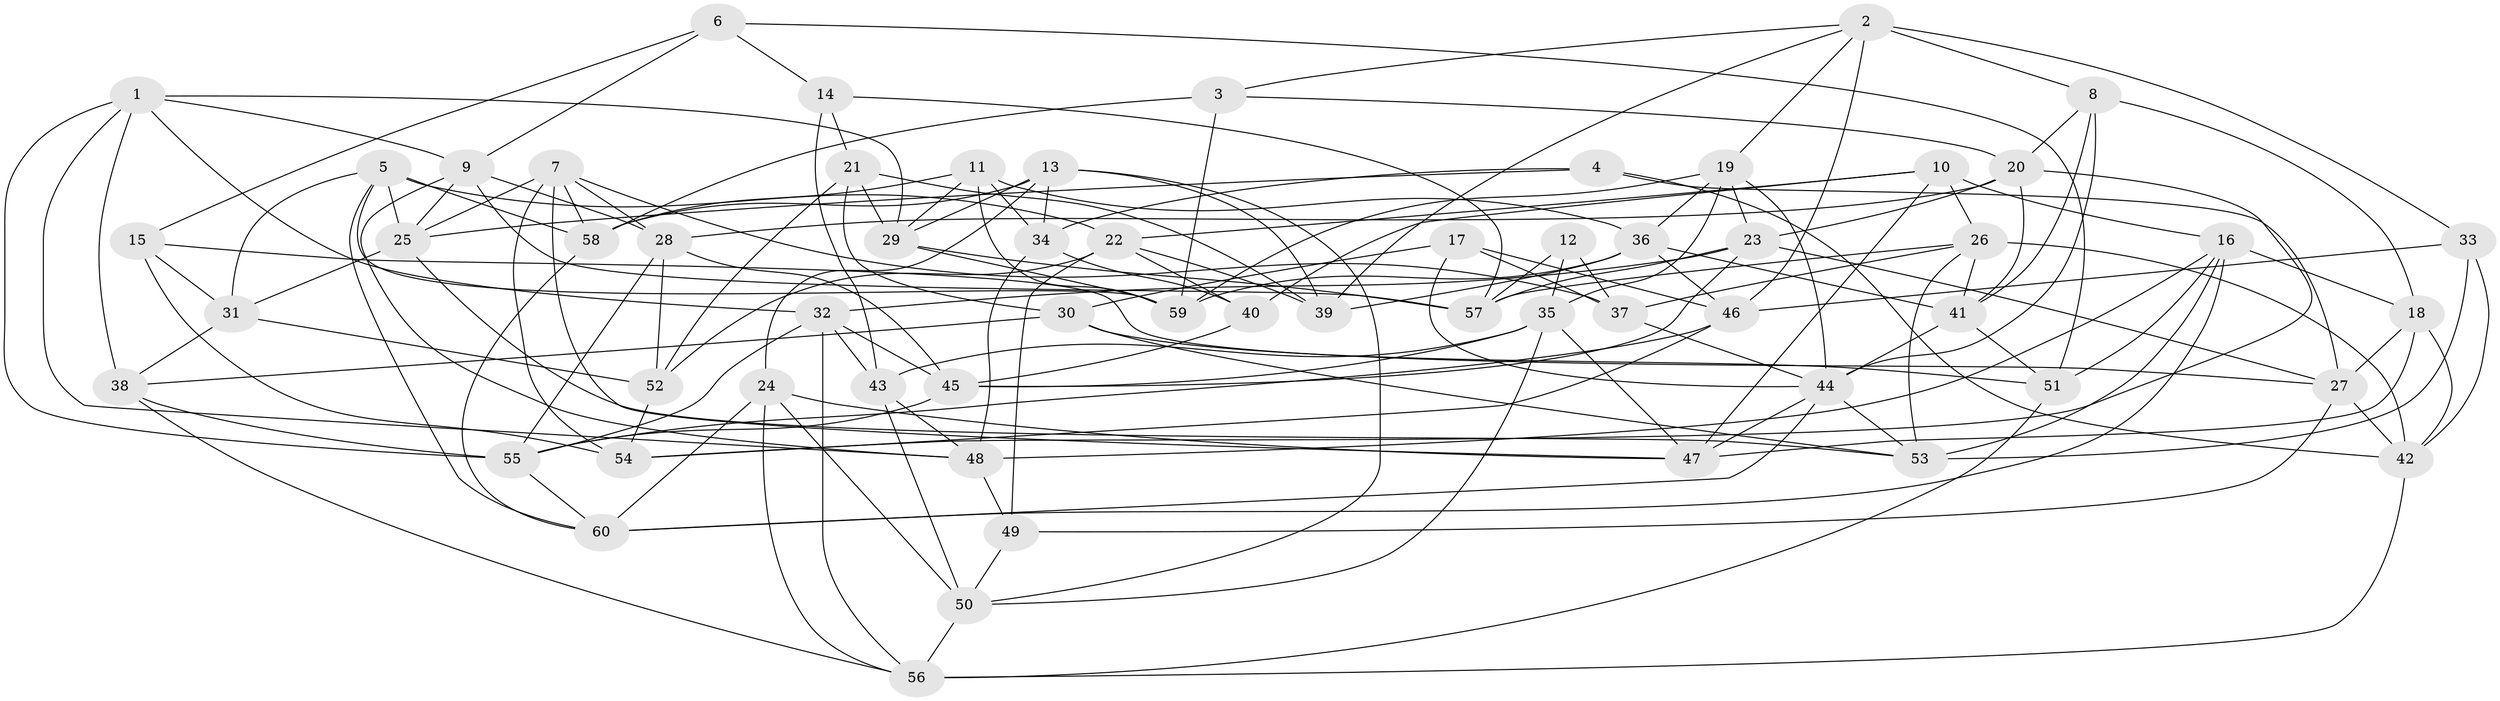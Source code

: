 // original degree distribution, {4: 1.0}
// Generated by graph-tools (version 1.1) at 2025/03/03/09/25 03:03:04]
// undirected, 60 vertices, 163 edges
graph export_dot {
graph [start="1"]
  node [color=gray90,style=filled];
  1;
  2;
  3;
  4;
  5;
  6;
  7;
  8;
  9;
  10;
  11;
  12;
  13;
  14;
  15;
  16;
  17;
  18;
  19;
  20;
  21;
  22;
  23;
  24;
  25;
  26;
  27;
  28;
  29;
  30;
  31;
  32;
  33;
  34;
  35;
  36;
  37;
  38;
  39;
  40;
  41;
  42;
  43;
  44;
  45;
  46;
  47;
  48;
  49;
  50;
  51;
  52;
  53;
  54;
  55;
  56;
  57;
  58;
  59;
  60;
  1 -- 9 [weight=1.0];
  1 -- 29 [weight=1.0];
  1 -- 32 [weight=1.0];
  1 -- 38 [weight=1.0];
  1 -- 48 [weight=1.0];
  1 -- 55 [weight=1.0];
  2 -- 3 [weight=1.0];
  2 -- 8 [weight=1.0];
  2 -- 19 [weight=1.0];
  2 -- 33 [weight=1.0];
  2 -- 39 [weight=1.0];
  2 -- 46 [weight=1.0];
  3 -- 20 [weight=1.0];
  3 -- 58 [weight=1.0];
  3 -- 59 [weight=1.0];
  4 -- 25 [weight=1.0];
  4 -- 27 [weight=1.0];
  4 -- 34 [weight=1.0];
  4 -- 42 [weight=1.0];
  5 -- 22 [weight=1.0];
  5 -- 25 [weight=1.0];
  5 -- 31 [weight=1.0];
  5 -- 58 [weight=1.0];
  5 -- 59 [weight=1.0];
  5 -- 60 [weight=1.0];
  6 -- 9 [weight=1.0];
  6 -- 14 [weight=1.0];
  6 -- 15 [weight=1.0];
  6 -- 51 [weight=1.0];
  7 -- 25 [weight=1.0];
  7 -- 28 [weight=1.0];
  7 -- 37 [weight=1.0];
  7 -- 47 [weight=1.0];
  7 -- 54 [weight=1.0];
  7 -- 58 [weight=1.0];
  8 -- 18 [weight=2.0];
  8 -- 20 [weight=1.0];
  8 -- 41 [weight=1.0];
  8 -- 44 [weight=1.0];
  9 -- 25 [weight=1.0];
  9 -- 28 [weight=1.0];
  9 -- 48 [weight=1.0];
  9 -- 57 [weight=1.0];
  10 -- 16 [weight=1.0];
  10 -- 22 [weight=1.0];
  10 -- 26 [weight=1.0];
  10 -- 40 [weight=1.0];
  10 -- 47 [weight=2.0];
  11 -- 29 [weight=1.0];
  11 -- 34 [weight=2.0];
  11 -- 36 [weight=1.0];
  11 -- 58 [weight=1.0];
  11 -- 59 [weight=1.0];
  12 -- 35 [weight=1.0];
  12 -- 37 [weight=2.0];
  12 -- 57 [weight=1.0];
  13 -- 24 [weight=1.0];
  13 -- 29 [weight=1.0];
  13 -- 34 [weight=1.0];
  13 -- 39 [weight=1.0];
  13 -- 50 [weight=1.0];
  13 -- 58 [weight=1.0];
  14 -- 21 [weight=2.0];
  14 -- 43 [weight=2.0];
  14 -- 57 [weight=1.0];
  15 -- 27 [weight=1.0];
  15 -- 31 [weight=2.0];
  15 -- 54 [weight=2.0];
  16 -- 18 [weight=1.0];
  16 -- 48 [weight=1.0];
  16 -- 51 [weight=1.0];
  16 -- 53 [weight=1.0];
  16 -- 60 [weight=1.0];
  17 -- 30 [weight=1.0];
  17 -- 37 [weight=1.0];
  17 -- 44 [weight=1.0];
  17 -- 46 [weight=1.0];
  18 -- 27 [weight=1.0];
  18 -- 42 [weight=1.0];
  18 -- 47 [weight=1.0];
  19 -- 23 [weight=1.0];
  19 -- 35 [weight=1.0];
  19 -- 36 [weight=1.0];
  19 -- 44 [weight=1.0];
  19 -- 59 [weight=1.0];
  20 -- 23 [weight=1.0];
  20 -- 28 [weight=1.0];
  20 -- 41 [weight=1.0];
  20 -- 54 [weight=1.0];
  21 -- 29 [weight=1.0];
  21 -- 30 [weight=1.0];
  21 -- 39 [weight=1.0];
  21 -- 52 [weight=1.0];
  22 -- 39 [weight=2.0];
  22 -- 40 [weight=1.0];
  22 -- 49 [weight=1.0];
  22 -- 52 [weight=2.0];
  23 -- 27 [weight=1.0];
  23 -- 32 [weight=1.0];
  23 -- 45 [weight=1.0];
  23 -- 57 [weight=1.0];
  24 -- 47 [weight=2.0];
  24 -- 50 [weight=1.0];
  24 -- 56 [weight=1.0];
  24 -- 60 [weight=1.0];
  25 -- 31 [weight=1.0];
  25 -- 53 [weight=1.0];
  26 -- 37 [weight=1.0];
  26 -- 41 [weight=1.0];
  26 -- 42 [weight=1.0];
  26 -- 53 [weight=1.0];
  26 -- 57 [weight=1.0];
  27 -- 42 [weight=1.0];
  27 -- 49 [weight=1.0];
  28 -- 45 [weight=1.0];
  28 -- 52 [weight=1.0];
  28 -- 55 [weight=1.0];
  29 -- 57 [weight=1.0];
  29 -- 59 [weight=1.0];
  30 -- 38 [weight=1.0];
  30 -- 51 [weight=2.0];
  30 -- 53 [weight=1.0];
  31 -- 38 [weight=1.0];
  31 -- 52 [weight=1.0];
  32 -- 43 [weight=1.0];
  32 -- 45 [weight=1.0];
  32 -- 55 [weight=1.0];
  32 -- 56 [weight=1.0];
  33 -- 42 [weight=1.0];
  33 -- 46 [weight=1.0];
  33 -- 53 [weight=1.0];
  34 -- 40 [weight=1.0];
  34 -- 48 [weight=1.0];
  35 -- 43 [weight=1.0];
  35 -- 45 [weight=1.0];
  35 -- 47 [weight=1.0];
  35 -- 50 [weight=1.0];
  36 -- 39 [weight=1.0];
  36 -- 41 [weight=1.0];
  36 -- 46 [weight=1.0];
  36 -- 59 [weight=1.0];
  37 -- 44 [weight=1.0];
  38 -- 55 [weight=2.0];
  38 -- 56 [weight=1.0];
  40 -- 45 [weight=1.0];
  41 -- 44 [weight=1.0];
  41 -- 51 [weight=1.0];
  42 -- 56 [weight=1.0];
  43 -- 48 [weight=1.0];
  43 -- 50 [weight=1.0];
  44 -- 47 [weight=1.0];
  44 -- 53 [weight=1.0];
  44 -- 60 [weight=1.0];
  45 -- 55 [weight=1.0];
  46 -- 54 [weight=1.0];
  46 -- 55 [weight=1.0];
  48 -- 49 [weight=1.0];
  49 -- 50 [weight=1.0];
  50 -- 56 [weight=1.0];
  51 -- 56 [weight=1.0];
  52 -- 54 [weight=1.0];
  55 -- 60 [weight=1.0];
  58 -- 60 [weight=1.0];
}
